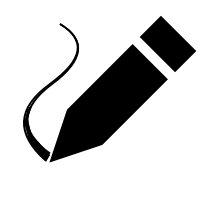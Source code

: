 <mxfile version="14.9.6" type="device"><diagram id="EhhW3xQttqIZV80_lBOK" name="Page-1"><mxGraphModel dx="238" dy="140" grid="1" gridSize="10" guides="1" tooltips="1" connect="1" arrows="1" fold="1" page="1" pageScale="1" pageWidth="850" pageHeight="1100" math="0" shadow="0"><root><mxCell id="0"/><mxCell id="1" parent="0"/><mxCell id="_CZCGxArggJPfdziQLpR-3" value="" style="group;rotation=45;" vertex="1" connectable="0" parent="1"><mxGeometry x="410" y="356" width="30" height="100" as="geometry"/></mxCell><mxCell id="_CZCGxArggJPfdziQLpR-1" value="" style="shape=offPageConnector;whiteSpace=wrap;html=1;verticalAlign=top;strokeColor=#FFFFFF;strokeWidth=5;fillColor=#000000;rotation=45;" vertex="1" parent="_CZCGxArggJPfdziQLpR-3"><mxGeometry x="-7" y="17" width="30" height="80" as="geometry"/></mxCell><mxCell id="_CZCGxArggJPfdziQLpR-2" value="" style="whiteSpace=wrap;html=1;verticalAlign=top;strokeColor=#FFFFFF;strokeWidth=5;fillColor=#000000;rotation=45;" vertex="1" parent="_CZCGxArggJPfdziQLpR-3"><mxGeometry x="28" y="12" width="30" height="20" as="geometry"/></mxCell><mxCell id="_CZCGxArggJPfdziQLpR-12" value="" style="group" vertex="1" connectable="0" parent="1"><mxGeometry x="369" y="380" width="50" height="60" as="geometry"/></mxCell><mxCell id="_CZCGxArggJPfdziQLpR-8" value="" style="endArrow=none;html=1;curved=1;exitX=0.476;exitY=0.933;exitDx=0;exitDy=0;exitPerimeter=0;" edge="1" parent="_CZCGxArggJPfdziQLpR-12"><mxGeometry width="50" height="50" relative="1" as="geometry"><mxPoint x="22.997" y="56.382" as="sourcePoint"/><mxPoint x="30" y="-12" as="targetPoint"/><Array as="points"><mxPoint y="36"/><mxPoint x="50"/></Array></mxGeometry></mxCell><mxCell id="_CZCGxArggJPfdziQLpR-10" value="" style="endArrow=none;html=1;curved=1;" edge="1" parent="_CZCGxArggJPfdziQLpR-12"><mxGeometry width="50" height="50" relative="1" as="geometry"><mxPoint x="25" y="52.8" as="sourcePoint"/><mxPoint x="30" y="-12" as="targetPoint"/><Array as="points"><mxPoint x="2" y="36"/><mxPoint x="50"/></Array></mxGeometry></mxCell><mxCell id="_CZCGxArggJPfdziQLpR-11" value="" style="verticalLabelPosition=bottom;verticalAlign=top;html=1;shape=mxgraph.basic.polygon;polyCoords=[[0.17,0.39],[0.33,0.3],[0.18,0.48],[0.27,0.64],[0.74,0.86],[0.64,0.93],[0.21,0.71],[0.09,0.52]];polyline=0;strokeWidth=0;strokeColor=none;fillColor=#000000;" vertex="1" parent="_CZCGxArggJPfdziQLpR-12"><mxGeometry x="10" y="12" width="20" height="48" as="geometry"/></mxCell></root></mxGraphModel></diagram></mxfile>